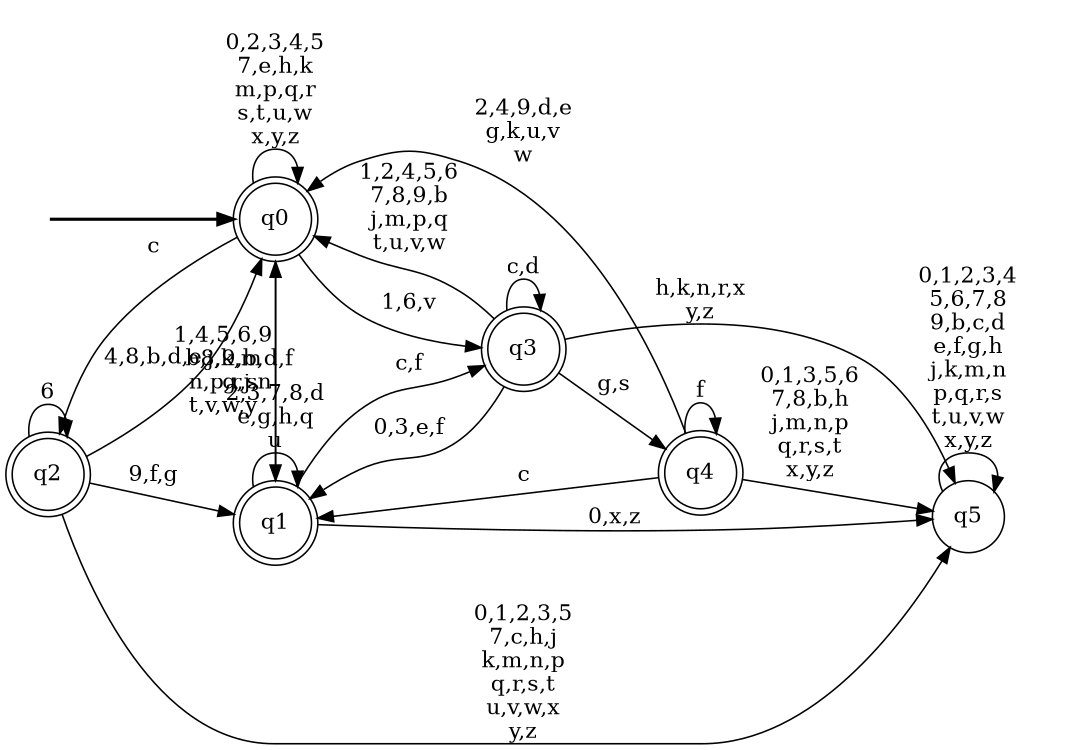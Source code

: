 digraph BlueStar {
__start0 [style = invis, shape = none, label = "", width = 0, height = 0];

rankdir=LR;
size="8,5";

s0 [style="rounded,filled", color="black", fillcolor="white" shape="doublecircle", label="q0"];
s1 [style="rounded,filled", color="black", fillcolor="white" shape="doublecircle", label="q1"];
s2 [style="rounded,filled", color="black", fillcolor="white" shape="doublecircle", label="q2"];
s3 [style="rounded,filled", color="black", fillcolor="white" shape="doublecircle", label="q3"];
s4 [style="rounded,filled", color="black", fillcolor="white" shape="doublecircle", label="q4"];
s5 [style="filled", color="black", fillcolor="white" shape="circle", label="q5"];
subgraph cluster_main { 
	graph [pad=".75", ranksep="0.15", nodesep="0.15"];
	 style=invis; 
	__start0 -> s0 [penwidth=2];
}
s0 -> s0 [label="0,2,3,4,5\n7,e,h,k\nm,p,q,r\ns,t,u,w\nx,y,z"];
s0 -> s1 [label="8,9,b,d,f\ng,j,n"];
s0 -> s2 [label="c"];
s0 -> s3 [label="1,6,v"];
s1 -> s0 [label="1,4,5,6,9\nb,j,k,m\nn,p,r,s\nt,v,w,y"];
s1 -> s1 [label="2,3,7,8,d\ne,g,h,q\nu"];
s1 -> s3 [label="c,f"];
s1 -> s5 [label="0,x,z"];
s2 -> s0 [label="4,8,b,d,e"];
s2 -> s1 [label="9,f,g"];
s2 -> s2 [label="6"];
s2 -> s5 [label="0,1,2,3,5\n7,c,h,j\nk,m,n,p\nq,r,s,t\nu,v,w,x\ny,z"];
s3 -> s0 [label="1,2,4,5,6\n7,8,9,b\nj,m,p,q\nt,u,v,w"];
s3 -> s1 [label="0,3,e,f"];
s3 -> s3 [label="c,d"];
s3 -> s4 [label="g,s"];
s3 -> s5 [label="h,k,n,r,x\ny,z"];
s4 -> s0 [label="2,4,9,d,e\ng,k,u,v\nw"];
s4 -> s1 [label="c"];
s4 -> s4 [label="f"];
s4 -> s5 [label="0,1,3,5,6\n7,8,b,h\nj,m,n,p\nq,r,s,t\nx,y,z"];
s5 -> s5 [label="0,1,2,3,4\n5,6,7,8\n9,b,c,d\ne,f,g,h\nj,k,m,n\np,q,r,s\nt,u,v,w\nx,y,z"];

}